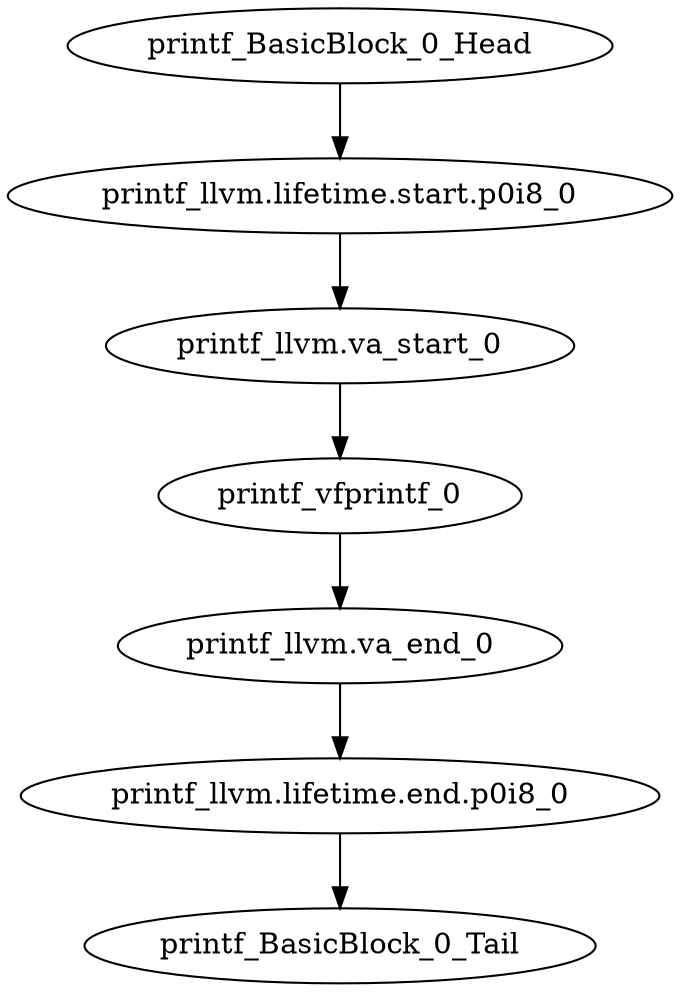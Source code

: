 digraph G {
    "printf_vfprintf_0" -> "printf_llvm.va_end_0"
    "printf_llvm.lifetime.start.p0i8_0" -> "printf_llvm.va_start_0"
    "printf_BasicBlock_0_Head" -> "printf_llvm.lifetime.start.p0i8_0"
    "printf_llvm.lifetime.end.p0i8_0" -> "printf_BasicBlock_0_Tail"
    "printf_llvm.va_start_0" -> "printf_vfprintf_0"
    "printf_llvm.va_end_0" -> "printf_llvm.lifetime.end.p0i8_0"
}

